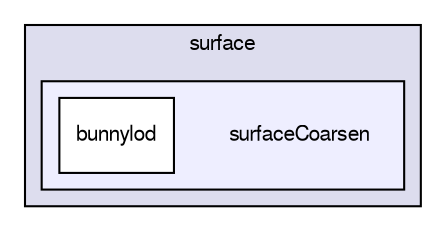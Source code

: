 digraph "applications/utilities/surface/surfaceCoarsen" {
  bgcolor=transparent;
  compound=true
  node [ fontsize="10", fontname="FreeSans"];
  edge [ labelfontsize="10", labelfontname="FreeSans"];
  subgraph clusterdir_f17de662d5fa06afbf0442aecb6ca0a0 {
    graph [ bgcolor="#ddddee", pencolor="black", label="surface" fontname="FreeSans", fontsize="10", URL="dir_f17de662d5fa06afbf0442aecb6ca0a0.html"]
  subgraph clusterdir_1e29625a423bda95b0857c06358e6e7c {
    graph [ bgcolor="#eeeeff", pencolor="black", label="" URL="dir_1e29625a423bda95b0857c06358e6e7c.html"];
    dir_1e29625a423bda95b0857c06358e6e7c [shape=plaintext label="surfaceCoarsen"];
    dir_5cbaf3f79d59f85c72f6b0c2fa876d20 [shape=box label="bunnylod" color="black" fillcolor="white" style="filled" URL="dir_5cbaf3f79d59f85c72f6b0c2fa876d20.html"];
  }
  }
}

